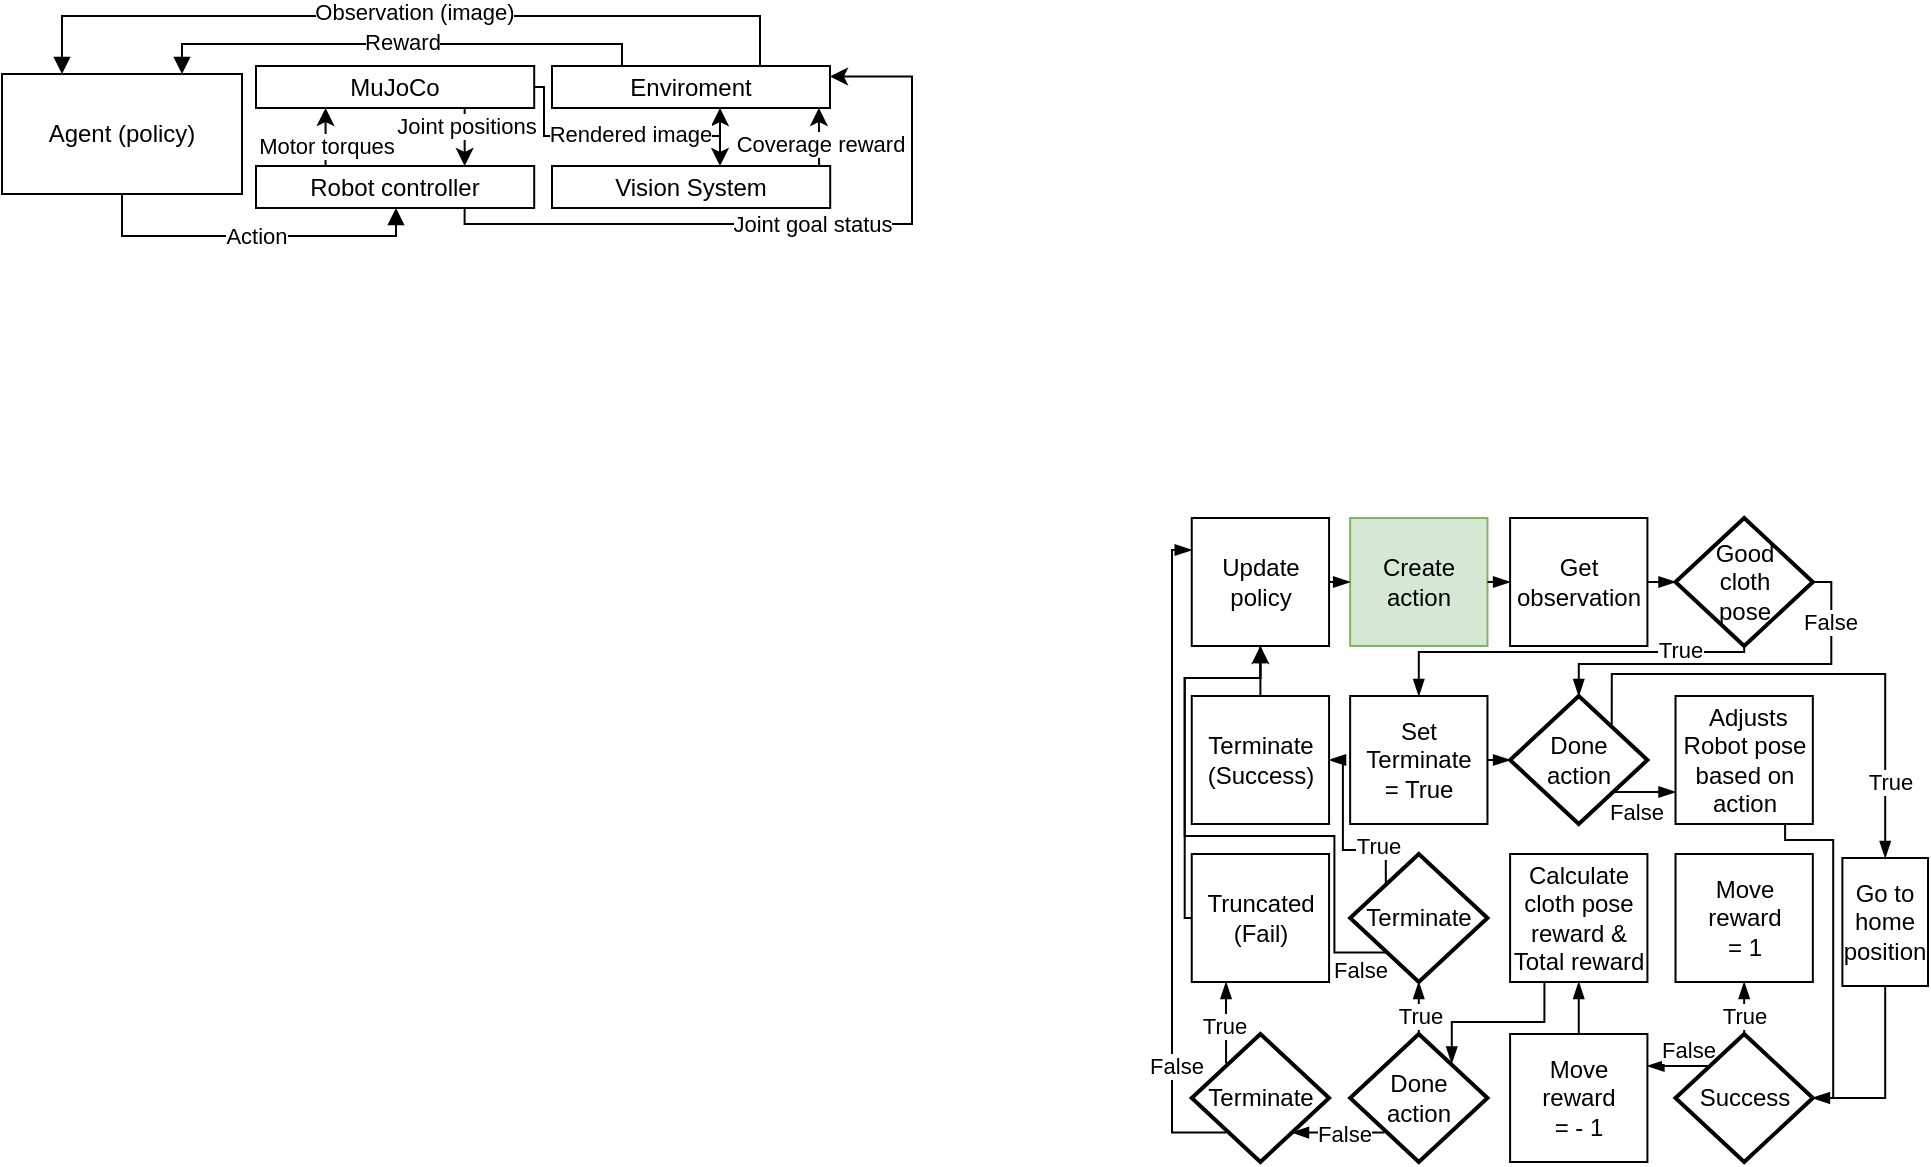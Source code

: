 <mxfile version="21.2.9" type="github">
  <diagram name="Side-1" id="IDjkuEueyV2Seu-0DVJS">
    <mxGraphModel dx="787" dy="369" grid="0" gridSize="10" guides="1" tooltips="1" connect="1" arrows="1" fold="1" page="1" pageScale="1" pageWidth="827" pageHeight="1169" math="0" shadow="0">
      <root>
        <mxCell id="0" />
        <mxCell id="1" parent="0" />
        <mxCell id="q68h-VnjrhYscI5epr3n-5" style="edgeStyle=orthogonalEdgeStyle;rounded=0;orthogonalLoop=1;jettySize=auto;html=1;exitX=0.25;exitY=0;exitDx=0;exitDy=0;endArrow=none;endFill=0;entryX=0.75;entryY=0;entryDx=0;entryDy=0;startArrow=block;startFill=1;" parent="1" source="q68h-VnjrhYscI5epr3n-1" target="q68h-VnjrhYscI5epr3n-2" edge="1">
          <mxGeometry relative="1" as="geometry">
            <Array as="points">
              <mxPoint x="130" y="191" />
              <mxPoint x="479" y="191" />
              <mxPoint x="479" y="216" />
            </Array>
          </mxGeometry>
        </mxCell>
        <mxCell id="q68h-VnjrhYscI5epr3n-10" value="Observation (image)" style="edgeLabel;html=1;align=center;verticalAlign=middle;resizable=0;points=[];" parent="q68h-VnjrhYscI5epr3n-5" vertex="1" connectable="0">
          <mxGeometry x="0.074" y="-1" relative="1" as="geometry">
            <mxPoint x="-12" y="-3" as="offset" />
          </mxGeometry>
        </mxCell>
        <mxCell id="q68h-VnjrhYscI5epr3n-1" value="Agent (policy)" style="rounded=0;whiteSpace=wrap;html=1;" parent="1" vertex="1">
          <mxGeometry x="100" y="220" width="120" height="60" as="geometry" />
        </mxCell>
        <mxCell id="q68h-VnjrhYscI5epr3n-11" style="edgeStyle=orthogonalEdgeStyle;rounded=0;orthogonalLoop=1;jettySize=auto;html=1;exitX=0.75;exitY=0;exitDx=0;exitDy=0;endArrow=none;endFill=0;entryX=0.25;entryY=0;entryDx=0;entryDy=0;startArrow=block;startFill=1;" parent="1" source="q68h-VnjrhYscI5epr3n-1" target="q68h-VnjrhYscI5epr3n-2" edge="1">
          <mxGeometry relative="1" as="geometry">
            <mxPoint x="140" y="230" as="sourcePoint" />
            <mxPoint x="369" y="230" as="targetPoint" />
            <Array as="points">
              <mxPoint x="190" y="205" />
              <mxPoint x="410" y="205" />
              <mxPoint x="410" y="216" />
            </Array>
          </mxGeometry>
        </mxCell>
        <mxCell id="q68h-VnjrhYscI5epr3n-12" value="Reward" style="edgeLabel;html=1;align=center;verticalAlign=middle;resizable=0;points=[];" parent="q68h-VnjrhYscI5epr3n-11" vertex="1" connectable="0">
          <mxGeometry x="0.074" y="-1" relative="1" as="geometry">
            <mxPoint x="-7" y="-2" as="offset" />
          </mxGeometry>
        </mxCell>
        <mxCell id="q68h-VnjrhYscI5epr3n-9" style="edgeStyle=orthogonalEdgeStyle;rounded=0;orthogonalLoop=1;jettySize=auto;html=1;exitX=0.5;exitY=1;exitDx=0;exitDy=0;endArrow=block;endFill=1;entryX=0.5;entryY=1;entryDx=0;entryDy=0;" parent="1" source="q68h-VnjrhYscI5epr3n-1" target="q68h-VnjrhYscI5epr3n-16" edge="1">
          <mxGeometry relative="1" as="geometry">
            <mxPoint x="140" y="230" as="sourcePoint" />
            <mxPoint x="461" y="359" as="targetPoint" />
            <Array as="points">
              <mxPoint x="160" y="301" />
              <mxPoint x="297" y="301" />
              <mxPoint x="297" y="287" />
            </Array>
          </mxGeometry>
        </mxCell>
        <mxCell id="q68h-VnjrhYscI5epr3n-13" value="Action" style="edgeLabel;html=1;align=center;verticalAlign=middle;resizable=0;points=[];" parent="q68h-VnjrhYscI5epr3n-9" vertex="1" connectable="0">
          <mxGeometry x="-0.108" y="2" relative="1" as="geometry">
            <mxPoint x="11" y="2" as="offset" />
          </mxGeometry>
        </mxCell>
        <mxCell id="q68h-VnjrhYscI5epr3n-2" value="Enviroment" style="rounded=0;whiteSpace=wrap;html=1;verticalAlign=middle;points=[[0,0,0,0,0],[0,0.25,0,0,0],[0,0.5,0,0,0],[0,0.75,0,0,0],[0,1,0,0,0],[0.25,0,0,0,0],[0.25,1,0,0,0],[0.5,0,0,0,0],[0.5,1,0,0,0],[0.61,1,0,0,0],[0.75,0,0,0,0],[0.96,1,0,0,0],[1,0,0,0,0],[1,0.25,0,0,0],[1,0.5,0,0,0],[1,0.75,0,0,0]];" parent="1" vertex="1">
          <mxGeometry x="375" y="216" width="139" height="21" as="geometry" />
        </mxCell>
        <mxCell id="q68h-VnjrhYscI5epr3n-39" style="edgeStyle=orthogonalEdgeStyle;rounded=0;orthogonalLoop=1;jettySize=auto;html=1;exitX=1;exitY=0.5;exitDx=0;exitDy=0;entryX=0.61;entryY=1;entryDx=0;entryDy=0;entryPerimeter=0;" parent="1" source="q68h-VnjrhYscI5epr3n-14" target="q68h-VnjrhYscI5epr3n-2" edge="1">
          <mxGeometry relative="1" as="geometry">
            <Array as="points">
              <mxPoint x="371" y="226" />
              <mxPoint x="371" y="251" />
              <mxPoint x="459" y="251" />
              <mxPoint x="459" y="237" />
            </Array>
          </mxGeometry>
        </mxCell>
        <mxCell id="q68h-VnjrhYscI5epr3n-14" value="MuJoCo" style="rounded=0;whiteSpace=wrap;html=1;" parent="1" vertex="1">
          <mxGeometry x="227" y="216" width="139.1" height="21" as="geometry" />
        </mxCell>
        <mxCell id="q68h-VnjrhYscI5epr3n-32" style="edgeStyle=orthogonalEdgeStyle;rounded=0;orthogonalLoop=1;jettySize=auto;html=1;exitX=0.75;exitY=1;exitDx=0;exitDy=0;entryX=1;entryY=0.25;entryDx=0;entryDy=0;" parent="1" source="q68h-VnjrhYscI5epr3n-16" target="q68h-VnjrhYscI5epr3n-2" edge="1">
          <mxGeometry relative="1" as="geometry">
            <Array as="points">
              <mxPoint x="331" y="295" />
              <mxPoint x="555" y="295" />
              <mxPoint x="555" y="221" />
            </Array>
          </mxGeometry>
        </mxCell>
        <mxCell id="q68h-VnjrhYscI5epr3n-33" value="Joint goal status" style="edgeLabel;html=1;align=center;verticalAlign=middle;resizable=0;points=[];" parent="q68h-VnjrhYscI5epr3n-32" vertex="1" connectable="0">
          <mxGeometry x="0.049" relative="1" as="geometry">
            <mxPoint as="offset" />
          </mxGeometry>
        </mxCell>
        <mxCell id="q68h-VnjrhYscI5epr3n-16" value="Robot controller" style="rounded=0;whiteSpace=wrap;html=1;" parent="1" vertex="1">
          <mxGeometry x="227" y="266" width="139.1" height="21" as="geometry" />
        </mxCell>
        <mxCell id="q68h-VnjrhYscI5epr3n-17" style="edgeStyle=orthogonalEdgeStyle;rounded=0;orthogonalLoop=1;jettySize=auto;html=1;exitX=0.25;exitY=0;exitDx=0;exitDy=0;entryX=0.25;entryY=1;entryDx=0;entryDy=0;" parent="1" source="q68h-VnjrhYscI5epr3n-16" target="q68h-VnjrhYscI5epr3n-14" edge="1">
          <mxGeometry relative="1" as="geometry" />
        </mxCell>
        <mxCell id="q68h-VnjrhYscI5epr3n-19" value="Motor torques" style="edgeLabel;html=1;align=center;verticalAlign=middle;resizable=0;points=[];" parent="q68h-VnjrhYscI5epr3n-17" vertex="1" connectable="0">
          <mxGeometry x="-0.271" relative="1" as="geometry">
            <mxPoint as="offset" />
          </mxGeometry>
        </mxCell>
        <mxCell id="q68h-VnjrhYscI5epr3n-18" style="edgeStyle=orthogonalEdgeStyle;rounded=0;orthogonalLoop=1;jettySize=auto;html=1;exitX=0.75;exitY=1;exitDx=0;exitDy=0;entryX=0.75;entryY=0;entryDx=0;entryDy=0;" parent="1" source="q68h-VnjrhYscI5epr3n-14" target="q68h-VnjrhYscI5epr3n-16" edge="1">
          <mxGeometry relative="1" as="geometry">
            <mxPoint x="626.07" y="486" as="sourcePoint" />
            <mxPoint x="626.07" y="471" as="targetPoint" />
          </mxGeometry>
        </mxCell>
        <mxCell id="q68h-VnjrhYscI5epr3n-20" value="Joint positions" style="edgeLabel;html=1;align=center;verticalAlign=middle;resizable=0;points=[];" parent="q68h-VnjrhYscI5epr3n-18" vertex="1" connectable="0">
          <mxGeometry x="-0.368" relative="1" as="geometry">
            <mxPoint as="offset" />
          </mxGeometry>
        </mxCell>
        <mxCell id="q68h-VnjrhYscI5epr3n-37" style="edgeStyle=orthogonalEdgeStyle;rounded=0;orthogonalLoop=1;jettySize=auto;html=1;exitX=0.96;exitY=0;exitDx=0;exitDy=0;entryX=0.96;entryY=1;entryDx=0;entryDy=0;exitPerimeter=0;entryPerimeter=0;" parent="1" source="q68h-VnjrhYscI5epr3n-29" target="q68h-VnjrhYscI5epr3n-2" edge="1">
          <mxGeometry relative="1" as="geometry">
            <Array as="points">
              <mxPoint x="508" y="251" />
              <mxPoint x="508" y="251" />
            </Array>
          </mxGeometry>
        </mxCell>
        <mxCell id="q68h-VnjrhYscI5epr3n-38" value="Coverage reward" style="edgeLabel;html=1;align=center;verticalAlign=middle;resizable=0;points=[];" parent="q68h-VnjrhYscI5epr3n-37" vertex="1" connectable="0">
          <mxGeometry x="0.306" relative="1" as="geometry">
            <mxPoint y="8" as="offset" />
          </mxGeometry>
        </mxCell>
        <mxCell id="q68h-VnjrhYscI5epr3n-29" value="Vision System" style="rounded=0;whiteSpace=wrap;html=1;points=[[0,0,0,0,0],[0,0.25,0,0,0],[0,0.5,0,0,0],[0,0.75,0,0,0],[0,1,0,0,0],[0.25,0,0,0,0],[0.25,1,0,0,0],[0.5,0,0,0,0],[0.5,1,0,0,0],[0.61,0,0,0,0],[0.75,1,0,0,0],[0.96,0,0,0,0],[1,0.25,0,0,0],[1,0.5,0,0,0],[1,0.75,0,0,0],[1,1,0,0,0]];" parent="1" vertex="1">
          <mxGeometry x="375" y="266" width="139.1" height="21" as="geometry" />
        </mxCell>
        <mxCell id="q68h-VnjrhYscI5epr3n-34" style="edgeStyle=orthogonalEdgeStyle;rounded=0;orthogonalLoop=1;jettySize=auto;html=1;exitX=1;exitY=0.5;exitDx=0;exitDy=0;entryX=0.61;entryY=0;entryDx=0;entryDy=0;entryPerimeter=0;" parent="1" source="q68h-VnjrhYscI5epr3n-14" target="q68h-VnjrhYscI5epr3n-29" edge="1">
          <mxGeometry relative="1" as="geometry">
            <Array as="points">
              <mxPoint x="371" y="226" />
              <mxPoint x="371" y="251" />
              <mxPoint x="459" y="251" />
              <mxPoint x="459" y="266" />
            </Array>
          </mxGeometry>
        </mxCell>
        <mxCell id="q68h-VnjrhYscI5epr3n-35" value="Rendered image" style="edgeLabel;html=1;align=center;verticalAlign=middle;resizable=0;points=[];" parent="q68h-VnjrhYscI5epr3n-34" vertex="1" connectable="0">
          <mxGeometry x="0.35" y="-1" relative="1" as="geometry">
            <mxPoint x="-18" y="-2" as="offset" />
          </mxGeometry>
        </mxCell>
        <mxCell id="N2SRux4HgJf7I-M0yXab-173" value="" style="group" vertex="1" connectable="0" parent="1">
          <mxGeometry x="685" y="442" width="378" height="322" as="geometry" />
        </mxCell>
        <mxCell id="q68h-VnjrhYscI5epr3n-40" value="Create action" style="whiteSpace=wrap;html=1;fillColor=#d5e8d4;strokeColor=#82b366;" parent="N2SRux4HgJf7I-M0yXab-173" vertex="1">
          <mxGeometry x="89.068" width="68.665" height="64" as="geometry" />
        </mxCell>
        <mxCell id="q68h-VnjrhYscI5epr3n-41" value="&amp;nbsp;Adjusts Robot pose based on action" style="whiteSpace=wrap;html=1;" parent="N2SRux4HgJf7I-M0yXab-173" vertex="1">
          <mxGeometry x="251.756" y="89" width="68.665" height="64" as="geometry" />
        </mxCell>
        <mxCell id="q68h-VnjrhYscI5epr3n-46" style="edgeStyle=orthogonalEdgeStyle;rounded=0;orthogonalLoop=1;jettySize=auto;html=1;exitX=0.5;exitY=1;exitDx=0;exitDy=0;entryX=1;entryY=0.5;entryDx=0;entryDy=0;entryPerimeter=0;endArrow=blockThin;endFill=1;" parent="N2SRux4HgJf7I-M0yXab-173" source="q68h-VnjrhYscI5epr3n-41" target="q68h-VnjrhYscI5epr3n-45" edge="1">
          <mxGeometry relative="1" as="geometry">
            <Array as="points">
              <mxPoint x="306.564" y="153" />
              <mxPoint x="306.564" y="161" />
              <mxPoint x="330.582" y="161" />
              <mxPoint x="330.582" y="290" />
            </Array>
          </mxGeometry>
        </mxCell>
        <mxCell id="q68h-VnjrhYscI5epr3n-49" value="Get observation" style="whiteSpace=wrap;html=1;" parent="N2SRux4HgJf7I-M0yXab-173" vertex="1">
          <mxGeometry x="169.046" width="68.665" height="64" as="geometry" />
        </mxCell>
        <mxCell id="N2SRux4HgJf7I-M0yXab-2" style="edgeStyle=orthogonalEdgeStyle;rounded=0;orthogonalLoop=1;jettySize=auto;html=1;exitX=1;exitY=0.5;exitDx=0;exitDy=0;entryX=0;entryY=0.5;entryDx=0;entryDy=0;endArrow=blockThin;endFill=1;" edge="1" parent="N2SRux4HgJf7I-M0yXab-173" source="q68h-VnjrhYscI5epr3n-40" target="q68h-VnjrhYscI5epr3n-49">
          <mxGeometry relative="1" as="geometry" />
        </mxCell>
        <mxCell id="q68h-VnjrhYscI5epr3n-53" value="&lt;div style=&quot;&quot;&gt;&lt;span style=&quot;background-color: initial;&quot;&gt;Good&lt;/span&gt;&lt;/div&gt;&lt;div style=&quot;&quot;&gt;&lt;span style=&quot;background-color: initial;&quot;&gt;cloth&lt;/span&gt;&lt;/div&gt;&lt;div style=&quot;&quot;&gt;&lt;span style=&quot;background-color: initial;&quot;&gt;pose&lt;/span&gt;&lt;/div&gt;" style="strokeWidth=2;html=1;shape=mxgraph.flowchart.decision;whiteSpace=wrap;points=[[0,0.5,0,0,0],[0.5,0,0,0,0],[0.5,1,0,0,0],[0.73,0.77,0,0,0],[1,0.5,0,0,0]];align=center;" parent="N2SRux4HgJf7I-M0yXab-173" vertex="1">
          <mxGeometry x="251.756" width="68.665" height="64" as="geometry" />
        </mxCell>
        <mxCell id="q68h-VnjrhYscI5epr3n-42" style="edgeStyle=orthogonalEdgeStyle;rounded=0;orthogonalLoop=1;jettySize=auto;html=1;exitX=1;exitY=0.5;exitDx=0;exitDy=0;entryX=0;entryY=0.5;entryDx=0;entryDy=0;entryPerimeter=0;endArrow=blockThin;endFill=1;" parent="N2SRux4HgJf7I-M0yXab-173" source="q68h-VnjrhYscI5epr3n-49" target="q68h-VnjrhYscI5epr3n-53" edge="1">
          <mxGeometry relative="1" as="geometry" />
        </mxCell>
        <mxCell id="N2SRux4HgJf7I-M0yXab-4" value="Terminate (Success)" style="whiteSpace=wrap;html=1;" vertex="1" parent="N2SRux4HgJf7I-M0yXab-173">
          <mxGeometry x="9.869" y="89" width="68.665" height="64" as="geometry" />
        </mxCell>
        <mxCell id="N2SRux4HgJf7I-M0yXab-19" value="Move reward&lt;br&gt;= 1" style="whiteSpace=wrap;html=1;" vertex="1" parent="N2SRux4HgJf7I-M0yXab-173">
          <mxGeometry x="251.756" y="168" width="68.665" height="64" as="geometry" />
        </mxCell>
        <mxCell id="N2SRux4HgJf7I-M0yXab-152" style="edgeStyle=orthogonalEdgeStyle;rounded=0;orthogonalLoop=1;jettySize=auto;html=1;exitX=0.5;exitY=0;exitDx=0;exitDy=0;exitPerimeter=0;entryX=0.5;entryY=1;entryDx=0;entryDy=0;endArrow=blockThin;endFill=1;" edge="1" parent="N2SRux4HgJf7I-M0yXab-173" source="q68h-VnjrhYscI5epr3n-45" target="N2SRux4HgJf7I-M0yXab-19">
          <mxGeometry relative="1" as="geometry" />
        </mxCell>
        <mxCell id="N2SRux4HgJf7I-M0yXab-153" value="True" style="edgeLabel;html=1;align=center;verticalAlign=middle;resizable=0;points=[];" vertex="1" connectable="0" parent="N2SRux4HgJf7I-M0yXab-152">
          <mxGeometry x="0.165" y="1" relative="1" as="geometry">
            <mxPoint x="1" y="6" as="offset" />
          </mxGeometry>
        </mxCell>
        <mxCell id="N2SRux4HgJf7I-M0yXab-24" value="Move reward&lt;br&gt;= - 1" style="whiteSpace=wrap;html=1;" vertex="1" parent="N2SRux4HgJf7I-M0yXab-173">
          <mxGeometry x="169.046" y="258" width="68.665" height="64" as="geometry" />
        </mxCell>
        <mxCell id="N2SRux4HgJf7I-M0yXab-155" style="edgeStyle=orthogonalEdgeStyle;rounded=0;orthogonalLoop=1;jettySize=auto;html=1;exitX=0.24;exitY=0.25;exitDx=0;exitDy=0;exitPerimeter=0;entryX=1;entryY=0.25;entryDx=0;entryDy=0;endArrow=blockThin;endFill=1;" edge="1" parent="N2SRux4HgJf7I-M0yXab-173" source="q68h-VnjrhYscI5epr3n-45" target="N2SRux4HgJf7I-M0yXab-24">
          <mxGeometry relative="1" as="geometry" />
        </mxCell>
        <mxCell id="N2SRux4HgJf7I-M0yXab-156" value="False" style="edgeLabel;html=1;align=center;verticalAlign=middle;resizable=0;points=[];" vertex="1" connectable="0" parent="N2SRux4HgJf7I-M0yXab-155">
          <mxGeometry x="0.254" y="-1" relative="1" as="geometry">
            <mxPoint x="9" y="-7" as="offset" />
          </mxGeometry>
        </mxCell>
        <mxCell id="N2SRux4HgJf7I-M0yXab-30" value="Truncated (Fail)" style="whiteSpace=wrap;html=1;" vertex="1" parent="N2SRux4HgJf7I-M0yXab-173">
          <mxGeometry x="9.869" y="168" width="68.665" height="64" as="geometry" />
        </mxCell>
        <mxCell id="N2SRux4HgJf7I-M0yXab-35" value="Calculate cloth pose reward &amp;amp; Total reward" style="whiteSpace=wrap;html=1;" vertex="1" parent="N2SRux4HgJf7I-M0yXab-173">
          <mxGeometry x="169.046" y="168" width="68.665" height="64" as="geometry" />
        </mxCell>
        <mxCell id="N2SRux4HgJf7I-M0yXab-140" style="edgeStyle=orthogonalEdgeStyle;rounded=0;orthogonalLoop=1;jettySize=auto;html=1;exitX=0.5;exitY=0;exitDx=0;exitDy=0;entryX=0.5;entryY=1;entryDx=0;entryDy=0;endArrow=blockThin;endFill=1;" edge="1" parent="N2SRux4HgJf7I-M0yXab-173" source="N2SRux4HgJf7I-M0yXab-24" target="N2SRux4HgJf7I-M0yXab-35">
          <mxGeometry relative="1" as="geometry" />
        </mxCell>
        <mxCell id="N2SRux4HgJf7I-M0yXab-44" value="Set Terminate&lt;br&gt;= True" style="whiteSpace=wrap;html=1;" vertex="1" parent="N2SRux4HgJf7I-M0yXab-173">
          <mxGeometry x="89.068" y="89" width="68.665" height="64" as="geometry" />
        </mxCell>
        <mxCell id="N2SRux4HgJf7I-M0yXab-6" value="" style="edgeStyle=orthogonalEdgeStyle;rounded=0;orthogonalLoop=1;jettySize=auto;html=1;exitX=0.5;exitY=1;exitDx=0;exitDy=0;exitPerimeter=0;entryX=0.5;entryY=0;entryDx=0;entryDy=0;endArrow=blockThin;endFill=1;" edge="1" parent="N2SRux4HgJf7I-M0yXab-173" source="q68h-VnjrhYscI5epr3n-53" target="N2SRux4HgJf7I-M0yXab-44">
          <mxGeometry relative="1" as="geometry">
            <Array as="points">
              <mxPoint x="286.088" y="67" />
              <mxPoint x="123.01" y="67" />
            </Array>
          </mxGeometry>
        </mxCell>
        <mxCell id="N2SRux4HgJf7I-M0yXab-7" value="True" style="edgeLabel;html=1;align=center;verticalAlign=middle;resizable=0;points=[];" vertex="1" connectable="0" parent="N2SRux4HgJf7I-M0yXab-6">
          <mxGeometry x="-0.456" relative="1" as="geometry">
            <mxPoint x="16" y="-1" as="offset" />
          </mxGeometry>
        </mxCell>
        <mxCell id="N2SRux4HgJf7I-M0yXab-85" style="edgeStyle=orthogonalEdgeStyle;rounded=0;orthogonalLoop=1;jettySize=auto;html=1;exitX=0.26;exitY=0.23;exitDx=0;exitDy=0;exitPerimeter=0;entryX=1;entryY=0.5;entryDx=0;entryDy=0;endArrow=blockThin;endFill=1;" edge="1" parent="N2SRux4HgJf7I-M0yXab-173" source="N2SRux4HgJf7I-M0yXab-83" target="N2SRux4HgJf7I-M0yXab-4">
          <mxGeometry relative="1" as="geometry">
            <Array as="points">
              <mxPoint x="106.526" y="166" />
              <mxPoint x="85.431" y="166" />
              <mxPoint x="85.431" y="121" />
            </Array>
          </mxGeometry>
        </mxCell>
        <mxCell id="N2SRux4HgJf7I-M0yXab-86" value="True" style="edgeLabel;html=1;align=center;verticalAlign=middle;resizable=0;points=[];" vertex="1" connectable="0" parent="N2SRux4HgJf7I-M0yXab-85">
          <mxGeometry x="-0.45" relative="1" as="geometry">
            <mxPoint x="4" y="-2" as="offset" />
          </mxGeometry>
        </mxCell>
        <mxCell id="N2SRux4HgJf7I-M0yXab-114" style="edgeStyle=orthogonalEdgeStyle;rounded=0;orthogonalLoop=1;jettySize=auto;html=1;exitX=1;exitY=0.5;exitDx=0;exitDy=0;entryX=0;entryY=0.5;entryDx=0;entryDy=0;endArrow=blockThin;endFill=1;" edge="1" parent="N2SRux4HgJf7I-M0yXab-173" source="N2SRux4HgJf7I-M0yXab-112" target="q68h-VnjrhYscI5epr3n-40">
          <mxGeometry relative="1" as="geometry" />
        </mxCell>
        <mxCell id="N2SRux4HgJf7I-M0yXab-112" value="Update policy" style="whiteSpace=wrap;html=1;" vertex="1" parent="N2SRux4HgJf7I-M0yXab-173">
          <mxGeometry x="9.869" width="68.665" height="64" as="geometry" />
        </mxCell>
        <mxCell id="N2SRux4HgJf7I-M0yXab-10" style="edgeStyle=orthogonalEdgeStyle;rounded=0;orthogonalLoop=1;jettySize=auto;html=1;exitX=0.5;exitY=0;exitDx=0;exitDy=0;entryX=0.5;entryY=1;entryDx=0;entryDy=0;endArrow=blockThin;endFill=1;" edge="1" parent="N2SRux4HgJf7I-M0yXab-173" source="N2SRux4HgJf7I-M0yXab-4" target="N2SRux4HgJf7I-M0yXab-112">
          <mxGeometry relative="1" as="geometry">
            <mxPoint x="210.401" y="117" as="targetPoint" />
            <Array as="points">
              <mxPoint x="44.202" y="73" />
              <mxPoint x="44.202" y="73" />
            </Array>
          </mxGeometry>
        </mxCell>
        <mxCell id="N2SRux4HgJf7I-M0yXab-37" style="edgeStyle=orthogonalEdgeStyle;rounded=0;orthogonalLoop=1;jettySize=auto;html=1;exitX=0;exitY=0.5;exitDx=0;exitDy=0;entryX=0.5;entryY=1;entryDx=0;entryDy=0;" edge="1" parent="N2SRux4HgJf7I-M0yXab-173" source="N2SRux4HgJf7I-M0yXab-30" target="N2SRux4HgJf7I-M0yXab-112">
          <mxGeometry relative="1" as="geometry">
            <Array as="points">
              <mxPoint x="6.328" y="200" />
              <mxPoint x="6.328" y="80" />
              <mxPoint x="44.298" y="80" />
            </Array>
          </mxGeometry>
        </mxCell>
        <mxCell id="N2SRux4HgJf7I-M0yXab-158" style="edgeStyle=orthogonalEdgeStyle;rounded=0;orthogonalLoop=1;jettySize=auto;html=1;exitX=0.26;exitY=0.77;exitDx=0;exitDy=0;exitPerimeter=0;entryX=0.5;entryY=1;entryDx=0;entryDy=0;endArrow=blockThin;endFill=1;" edge="1" parent="N2SRux4HgJf7I-M0yXab-173" source="N2SRux4HgJf7I-M0yXab-83" target="N2SRux4HgJf7I-M0yXab-112">
          <mxGeometry relative="1" as="geometry">
            <Array as="points">
              <mxPoint x="81.213" y="217" />
              <mxPoint x="81.213" y="159" />
              <mxPoint x="6.328" y="159" />
              <mxPoint x="6.328" y="80" />
              <mxPoint x="44.298" y="80" />
            </Array>
          </mxGeometry>
        </mxCell>
        <mxCell id="N2SRux4HgJf7I-M0yXab-159" value="False" style="edgeLabel;html=1;align=center;verticalAlign=middle;resizable=0;points=[];" vertex="1" connectable="0" parent="N2SRux4HgJf7I-M0yXab-158">
          <mxGeometry x="-0.865" y="1" relative="1" as="geometry">
            <mxPoint x="6" y="7" as="offset" />
          </mxGeometry>
        </mxCell>
        <mxCell id="N2SRux4HgJf7I-M0yXab-117" value="Done&lt;br&gt;action" style="strokeWidth=2;html=1;shape=mxgraph.flowchart.decision;whiteSpace=wrap;points=[[0,0.5,0,0,0],[0.25,0.23,0,0,0],[0.25,0.77,0,0,0],[0.5,0,0,0,0],[0.5,1,0,0,0],[0.74,0.23,0,0,0],[1,0.5,0,0,0]];" vertex="1" parent="N2SRux4HgJf7I-M0yXab-173">
          <mxGeometry x="89.068" y="258" width="68.665" height="64" as="geometry" />
        </mxCell>
        <mxCell id="N2SRux4HgJf7I-M0yXab-122" value="" style="edgeStyle=orthogonalEdgeStyle;rounded=0;orthogonalLoop=1;jettySize=auto;html=1;exitX=0.25;exitY=1;exitDx=0;exitDy=0;entryX=0.74;entryY=0.23;entryDx=0;entryDy=0;entryPerimeter=0;endArrow=blockThin;endFill=1;" edge="1" parent="N2SRux4HgJf7I-M0yXab-173" source="N2SRux4HgJf7I-M0yXab-35" target="N2SRux4HgJf7I-M0yXab-117">
          <mxGeometry relative="1" as="geometry">
            <Array as="points">
              <mxPoint x="186.213" y="252" />
              <mxPoint x="140.176" y="252" />
            </Array>
          </mxGeometry>
        </mxCell>
        <mxCell id="N2SRux4HgJf7I-M0yXab-131" style="edgeStyle=orthogonalEdgeStyle;rounded=0;orthogonalLoop=1;jettySize=auto;html=1;entryX=0.25;entryY=1;entryDx=0;entryDy=0;exitX=0.25;exitY=0.23;exitDx=0;exitDy=0;exitPerimeter=0;endArrow=blockThin;endFill=1;" edge="1" parent="N2SRux4HgJf7I-M0yXab-173" source="N2SRux4HgJf7I-M0yXab-127" target="N2SRux4HgJf7I-M0yXab-30">
          <mxGeometry relative="1" as="geometry">
            <mxPoint x="106.624" y="307" as="sourcePoint" />
            <mxPoint x="59.994" y="307.28" as="targetPoint" />
          </mxGeometry>
        </mxCell>
        <mxCell id="N2SRux4HgJf7I-M0yXab-132" value="True" style="edgeLabel;html=1;align=center;verticalAlign=middle;resizable=0;points=[];" vertex="1" connectable="0" parent="N2SRux4HgJf7I-M0yXab-131">
          <mxGeometry x="-0.788" relative="1" as="geometry">
            <mxPoint x="-1" y="-11" as="offset" />
          </mxGeometry>
        </mxCell>
        <mxCell id="N2SRux4HgJf7I-M0yXab-133" style="edgeStyle=orthogonalEdgeStyle;rounded=0;orthogonalLoop=1;jettySize=auto;html=1;exitX=0.25;exitY=0.77;exitDx=0;exitDy=0;exitPerimeter=0;entryX=0;entryY=0.25;entryDx=0;entryDy=0;strokeWidth=1;endArrow=blockThin;endFill=1;" edge="1" parent="N2SRux4HgJf7I-M0yXab-173" source="N2SRux4HgJf7I-M0yXab-127" target="N2SRux4HgJf7I-M0yXab-112">
          <mxGeometry relative="1" as="geometry">
            <Array as="points">
              <mxPoint y="307" />
              <mxPoint y="16" />
            </Array>
          </mxGeometry>
        </mxCell>
        <mxCell id="N2SRux4HgJf7I-M0yXab-134" value="False" style="edgeLabel;html=1;align=center;verticalAlign=middle;resizable=0;points=[];" vertex="1" connectable="0" parent="N2SRux4HgJf7I-M0yXab-133">
          <mxGeometry x="-0.687" y="-1" relative="1" as="geometry">
            <mxPoint x="1" y="-9" as="offset" />
          </mxGeometry>
        </mxCell>
        <mxCell id="N2SRux4HgJf7I-M0yXab-127" value="Terminate" style="strokeWidth=2;html=1;shape=mxgraph.flowchart.decision;whiteSpace=wrap;points=[[0,0.5,0,0,0],[0.25,0.23,0,0,0],[0.25,0.77,0,0,0],[0.5,0,0,0,0],[0.5,1,0,0,0],[0.73,0.77,0,0,0],[1,0.5,0,0,0]];" vertex="1" parent="N2SRux4HgJf7I-M0yXab-173">
          <mxGeometry x="9.869" y="258" width="68.665" height="64" as="geometry" />
        </mxCell>
        <mxCell id="N2SRux4HgJf7I-M0yXab-128" style="edgeStyle=orthogonalEdgeStyle;rounded=0;orthogonalLoop=1;jettySize=auto;html=1;exitX=0.25;exitY=0.77;exitDx=0;exitDy=0;exitPerimeter=0;entryX=0.73;entryY=0.77;entryDx=0;entryDy=0;entryPerimeter=0;endArrow=blockThin;endFill=1;" edge="1" parent="N2SRux4HgJf7I-M0yXab-173" source="N2SRux4HgJf7I-M0yXab-117" target="N2SRux4HgJf7I-M0yXab-127">
          <mxGeometry relative="1" as="geometry" />
        </mxCell>
        <mxCell id="N2SRux4HgJf7I-M0yXab-129" value="False" style="edgeLabel;html=1;align=center;verticalAlign=middle;resizable=0;points=[];" vertex="1" connectable="0" parent="N2SRux4HgJf7I-M0yXab-128">
          <mxGeometry x="-0.802" relative="1" as="geometry">
            <mxPoint x="-10" as="offset" />
          </mxGeometry>
        </mxCell>
        <mxCell id="N2SRux4HgJf7I-M0yXab-142" value="Go to home position" style="whiteSpace=wrap;html=1;" vertex="1" parent="N2SRux4HgJf7I-M0yXab-173">
          <mxGeometry x="335.201" y="170" width="42.799" height="64" as="geometry" />
        </mxCell>
        <mxCell id="N2SRux4HgJf7I-M0yXab-144" style="edgeStyle=orthogonalEdgeStyle;rounded=0;orthogonalLoop=1;jettySize=auto;html=1;exitX=0.74;exitY=0.25;exitDx=0;exitDy=0;exitPerimeter=0;entryX=0.5;entryY=0;entryDx=0;entryDy=0;endArrow=blockThin;endFill=1;" edge="1" parent="N2SRux4HgJf7I-M0yXab-173" source="N2SRux4HgJf7I-M0yXab-143" target="N2SRux4HgJf7I-M0yXab-142">
          <mxGeometry relative="1" as="geometry">
            <Array as="points">
              <mxPoint x="219.729" y="78" />
              <mxPoint x="356.448" y="78" />
            </Array>
          </mxGeometry>
        </mxCell>
        <mxCell id="N2SRux4HgJf7I-M0yXab-145" value="True" style="edgeLabel;html=1;align=center;verticalAlign=middle;resizable=0;points=[];" vertex="1" connectable="0" parent="N2SRux4HgJf7I-M0yXab-144">
          <mxGeometry x="0.691" y="2" relative="1" as="geometry">
            <mxPoint y="1" as="offset" />
          </mxGeometry>
        </mxCell>
        <mxCell id="N2SRux4HgJf7I-M0yXab-143" value="Done&lt;br&gt;action" style="strokeWidth=2;html=1;shape=mxgraph.flowchart.decision;whiteSpace=wrap;points=[[0,0.5,0,0,0],[0.25,0.25,0,0,0],[0.25,0.77,0,0,0],[0.5,0,0,0,0],[0.5,1,0,0,0],[0.74,0.25,0,0,0],[0.74,0.77,0,0,0],[1,0.5,0,0,0]];" vertex="1" parent="N2SRux4HgJf7I-M0yXab-173">
          <mxGeometry x="169.046" y="89" width="68.665" height="64" as="geometry" />
        </mxCell>
        <mxCell id="N2SRux4HgJf7I-M0yXab-160" style="edgeStyle=orthogonalEdgeStyle;rounded=0;orthogonalLoop=1;jettySize=auto;html=1;exitX=1;exitY=0.5;exitDx=0;exitDy=0;exitPerimeter=0;entryX=0.5;entryY=0;entryDx=0;entryDy=0;entryPerimeter=0;endArrow=blockThin;endFill=1;" edge="1" parent="N2SRux4HgJf7I-M0yXab-173" source="q68h-VnjrhYscI5epr3n-53" target="N2SRux4HgJf7I-M0yXab-143">
          <mxGeometry relative="1" as="geometry">
            <mxPoint x="374.959" y="45.81" as="targetPoint" />
            <Array as="points">
              <mxPoint x="329.659" y="32" />
              <mxPoint x="329.659" y="73" />
              <mxPoint x="203.101" y="73" />
            </Array>
          </mxGeometry>
        </mxCell>
        <mxCell id="N2SRux4HgJf7I-M0yXab-162" value="False" style="edgeLabel;html=1;align=center;verticalAlign=middle;resizable=0;points=[];" vertex="1" connectable="0" parent="N2SRux4HgJf7I-M0yXab-160">
          <mxGeometry x="-0.594" relative="1" as="geometry">
            <mxPoint x="-1" y="-10" as="offset" />
          </mxGeometry>
        </mxCell>
        <mxCell id="N2SRux4HgJf7I-M0yXab-135" style="edgeStyle=orthogonalEdgeStyle;rounded=0;orthogonalLoop=1;jettySize=auto;html=1;exitX=1;exitY=0.5;exitDx=0;exitDy=0;entryX=0;entryY=0.5;entryDx=0;entryDy=0;entryPerimeter=0;endArrow=blockThin;endFill=1;" edge="1" parent="N2SRux4HgJf7I-M0yXab-173" source="N2SRux4HgJf7I-M0yXab-44" target="N2SRux4HgJf7I-M0yXab-143">
          <mxGeometry relative="1" as="geometry">
            <mxPoint x="169.046" y="121" as="targetPoint" />
          </mxGeometry>
        </mxCell>
        <mxCell id="N2SRux4HgJf7I-M0yXab-83" value="Terminate" style="strokeWidth=2;html=1;shape=mxgraph.flowchart.decision;whiteSpace=wrap;points=[[0,0.5,0,0,0],[0.26,0.23,0,0,0],[0.26,0.77,0,0,0],[0.5,0,0,0,0],[0.5,1,0,0,0],[0.73,0.77,0,0,0],[1,0.5,0,0,0]];" vertex="1" parent="N2SRux4HgJf7I-M0yXab-173">
          <mxGeometry x="89.068" y="168" width="68.665" height="64" as="geometry" />
        </mxCell>
        <mxCell id="N2SRux4HgJf7I-M0yXab-137" style="edgeStyle=orthogonalEdgeStyle;rounded=0;orthogonalLoop=1;jettySize=auto;html=1;exitX=0.5;exitY=0;exitDx=0;exitDy=0;exitPerimeter=0;entryX=0.5;entryY=1;entryDx=0;entryDy=0;entryPerimeter=0;endArrow=blockThin;endFill=1;" edge="1" parent="N2SRux4HgJf7I-M0yXab-173" source="N2SRux4HgJf7I-M0yXab-117" target="N2SRux4HgJf7I-M0yXab-83">
          <mxGeometry relative="1" as="geometry" />
        </mxCell>
        <mxCell id="N2SRux4HgJf7I-M0yXab-138" value="True" style="edgeLabel;html=1;align=center;verticalAlign=middle;resizable=0;points=[];" vertex="1" connectable="0" parent="N2SRux4HgJf7I-M0yXab-137">
          <mxGeometry x="-0.29" relative="1" as="geometry">
            <mxPoint as="offset" />
          </mxGeometry>
        </mxCell>
        <mxCell id="q68h-VnjrhYscI5epr3n-45" value="Success" style="strokeWidth=2;html=1;shape=mxgraph.flowchart.decision;whiteSpace=wrap;points=[[0,0.5,0,0,0],[0.24,0.25,0,0,0],[0.24,0.75,0,0,0],[0.5,0,0,0,0],[0.5,1,0,0,0],[1,0.5,0,0,0]];" parent="N2SRux4HgJf7I-M0yXab-173" vertex="1">
          <mxGeometry x="251.756" y="258" width="68.665" height="64" as="geometry" />
        </mxCell>
        <mxCell id="N2SRux4HgJf7I-M0yXab-157" style="edgeStyle=orthogonalEdgeStyle;rounded=0;orthogonalLoop=1;jettySize=auto;html=1;exitX=0.5;exitY=1;exitDx=0;exitDy=0;entryX=1;entryY=0.5;entryDx=0;entryDy=0;entryPerimeter=0;endArrow=blockThin;endFill=1;" edge="1" parent="N2SRux4HgJf7I-M0yXab-173" source="N2SRux4HgJf7I-M0yXab-142" target="q68h-VnjrhYscI5epr3n-45">
          <mxGeometry relative="1" as="geometry" />
        </mxCell>
        <mxCell id="N2SRux4HgJf7I-M0yXab-150" style="edgeStyle=orthogonalEdgeStyle;rounded=0;orthogonalLoop=1;jettySize=auto;html=1;exitX=0.74;exitY=0.77;exitDx=0;exitDy=0;exitPerimeter=0;entryX=0;entryY=0.75;entryDx=0;entryDy=0;endArrow=blockThin;endFill=1;" edge="1" parent="N2SRux4HgJf7I-M0yXab-173" source="N2SRux4HgJf7I-M0yXab-143" target="q68h-VnjrhYscI5epr3n-41">
          <mxGeometry relative="1" as="geometry">
            <Array as="points">
              <mxPoint x="219.765" y="137" />
            </Array>
          </mxGeometry>
        </mxCell>
        <mxCell id="N2SRux4HgJf7I-M0yXab-151" value="False" style="edgeLabel;html=1;align=center;verticalAlign=middle;resizable=0;points=[];" vertex="1" connectable="0" parent="N2SRux4HgJf7I-M0yXab-150">
          <mxGeometry x="-0.263" y="1" relative="1" as="geometry">
            <mxPoint x="1" y="11" as="offset" />
          </mxGeometry>
        </mxCell>
      </root>
    </mxGraphModel>
  </diagram>
</mxfile>
